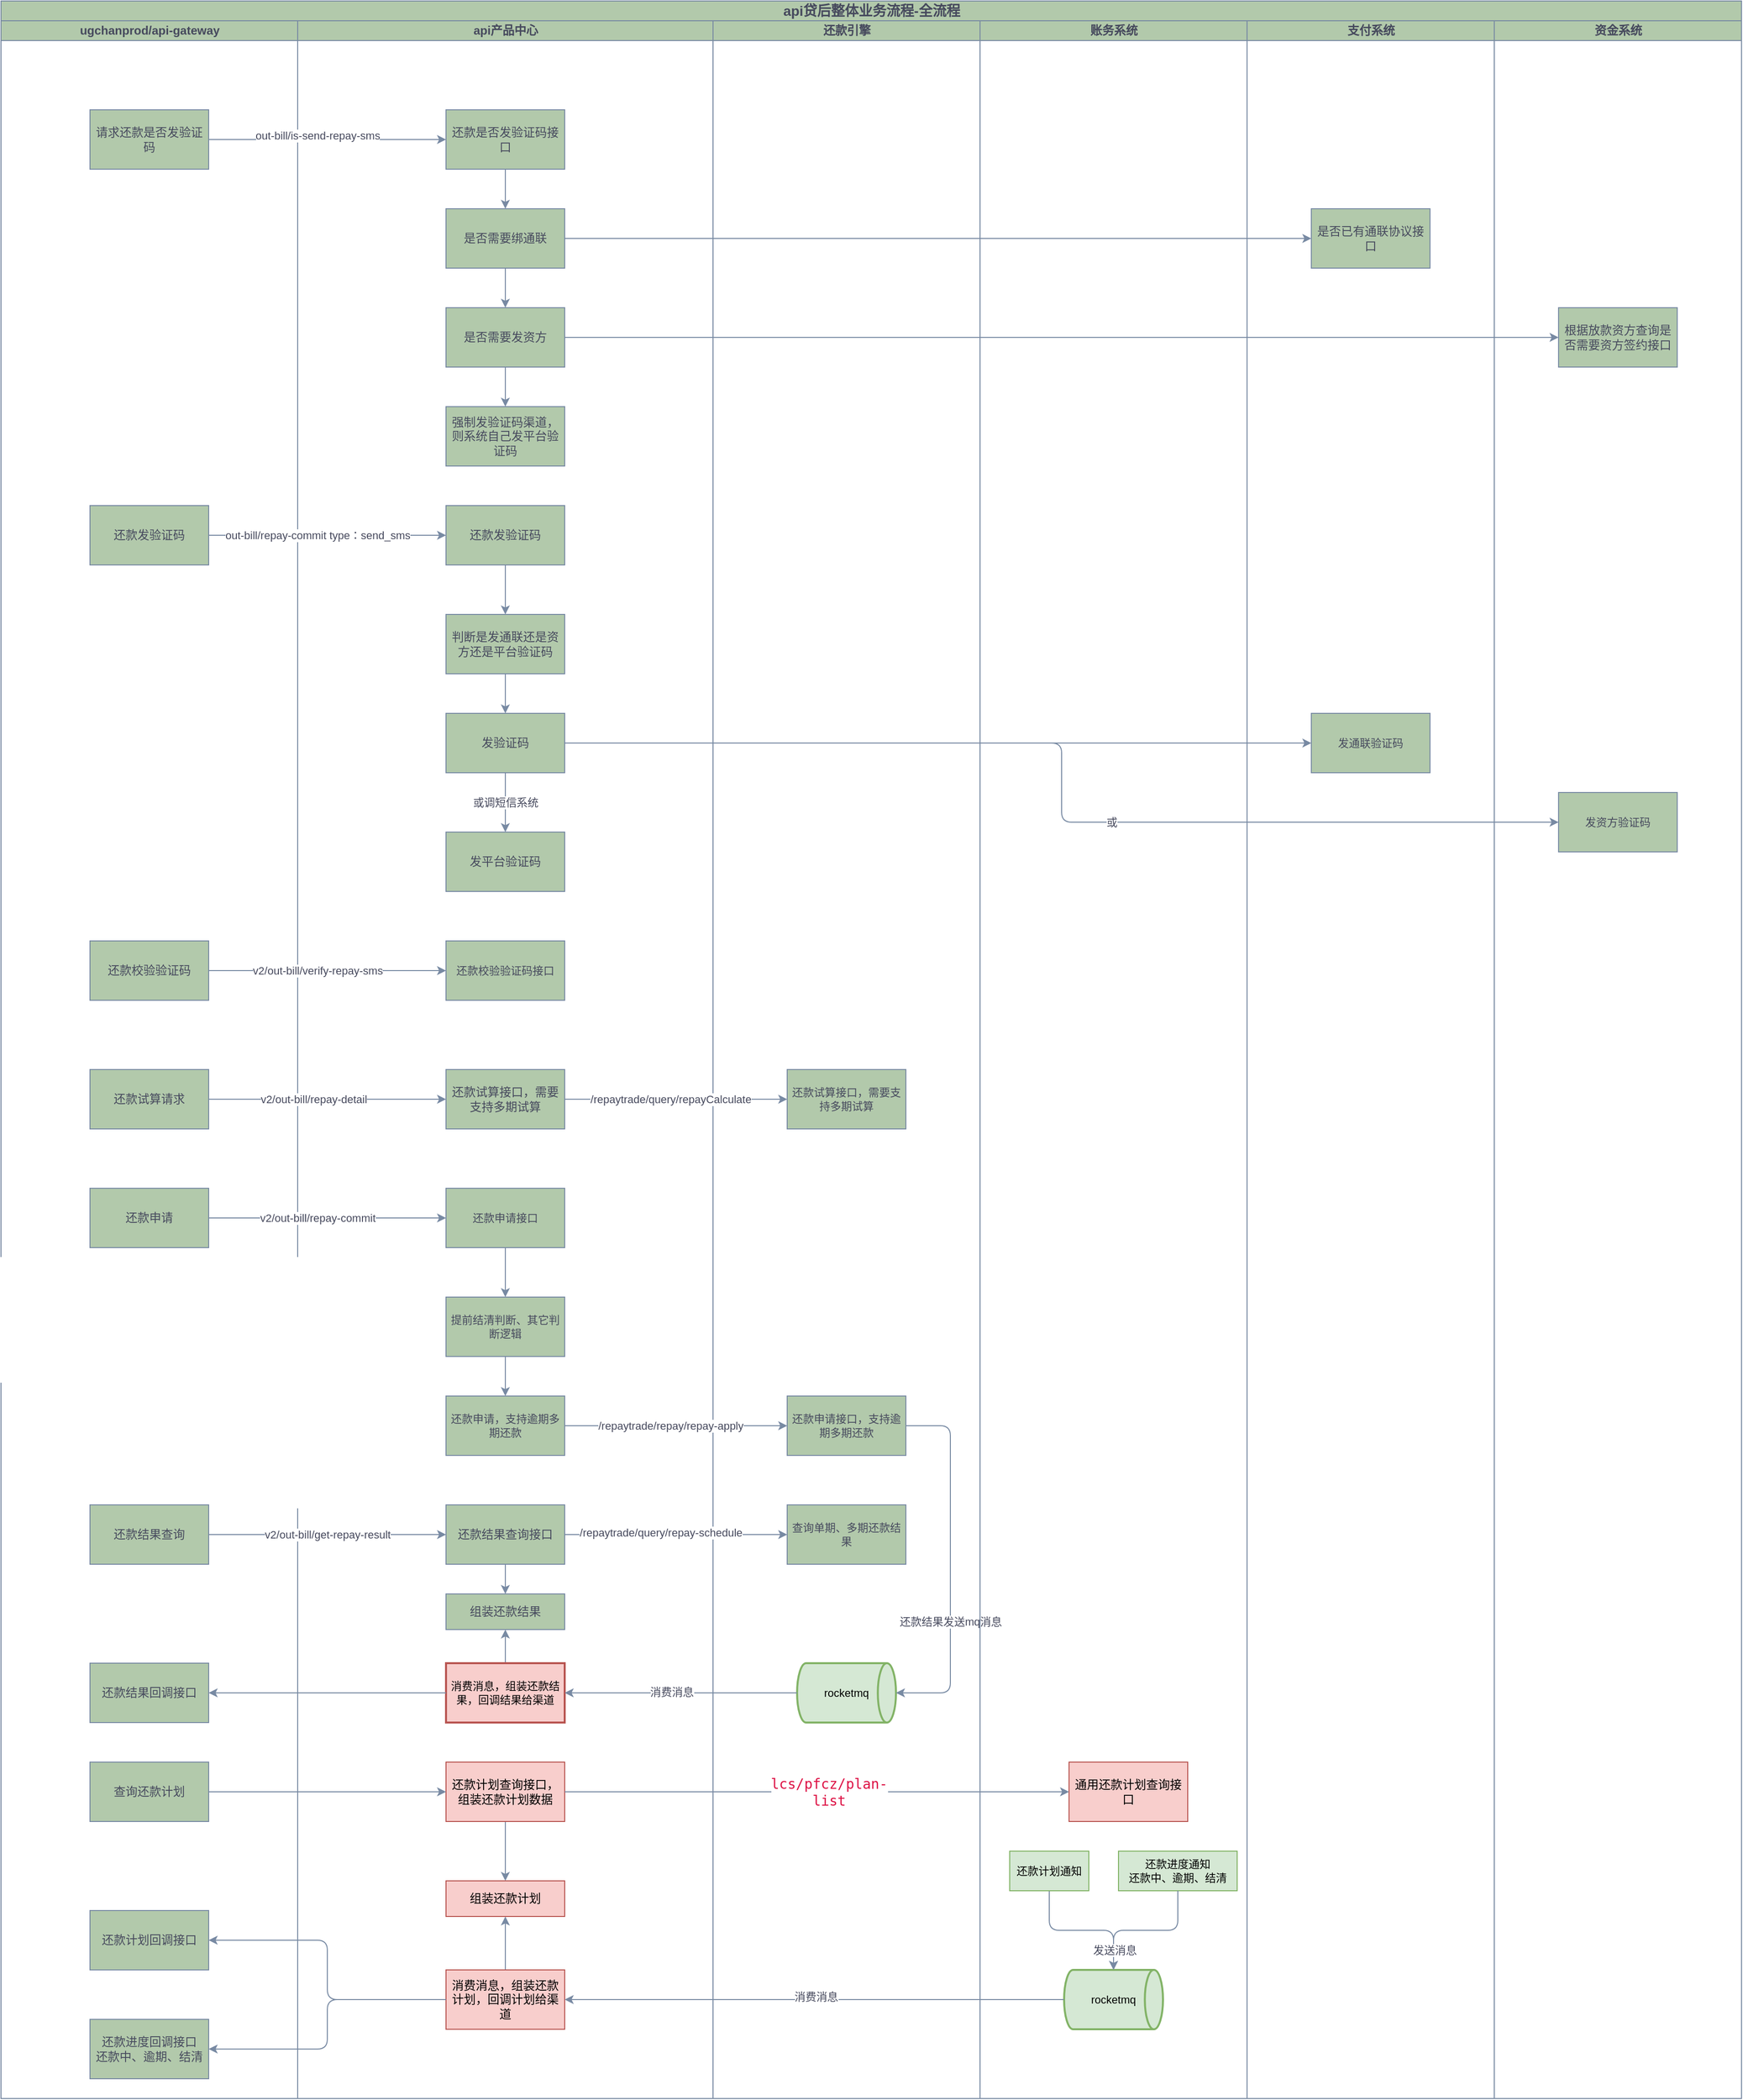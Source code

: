 <mxfile version="24.6.4" type="github">
  <diagram id="prtHgNgQTEPvFCAcTncT" name="Page-1">
    <mxGraphModel dx="1243" dy="754" grid="1" gridSize="10" guides="1" tooltips="1" connect="1" arrows="1" fold="1" page="1" pageScale="1" pageWidth="827" pageHeight="1169" math="0" shadow="0">
      <root>
        <mxCell id="0" />
        <mxCell id="1" parent="0" />
        <mxCell id="-heLOFPa16gDdDhZMKge-1" value="&lt;font style=&quot;font-size: 14px;&quot;&gt;api贷后整体业务流程-全流程&lt;/font&gt;" style="swimlane;childLayout=stackLayout;resizeParent=1;resizeParentMax=0;startSize=20;html=1;labelBackgroundColor=none;fillColor=#B2C9AB;strokeColor=#788AA3;fontColor=#46495D;" vertex="1" parent="1">
          <mxGeometry x="150" y="130" width="1760" height="2120" as="geometry" />
        </mxCell>
        <mxCell id="-heLOFPa16gDdDhZMKge-2" value="ugchanprod/api-gateway" style="swimlane;startSize=20;html=1;labelBackgroundColor=none;fillColor=#B2C9AB;strokeColor=#788AA3;fontColor=#46495D;" vertex="1" parent="-heLOFPa16gDdDhZMKge-1">
          <mxGeometry y="20" width="300" height="2100" as="geometry" />
        </mxCell>
        <mxCell id="-heLOFPa16gDdDhZMKge-8" value="请求还款是否发验证码" style="rounded=0;whiteSpace=wrap;html=1;strokeColor=#788AA3;fontColor=#46495D;fillColor=#B2C9AB;" vertex="1" parent="-heLOFPa16gDdDhZMKge-2">
          <mxGeometry x="90" y="90" width="120" height="60" as="geometry" />
        </mxCell>
        <mxCell id="-heLOFPa16gDdDhZMKge-41" value="还款校验验证码" style="rounded=0;whiteSpace=wrap;html=1;strokeColor=#788AA3;fontColor=#46495D;fillColor=#B2C9AB;" vertex="1" parent="-heLOFPa16gDdDhZMKge-2">
          <mxGeometry x="90" y="930" width="120" height="60" as="geometry" />
        </mxCell>
        <mxCell id="-heLOFPa16gDdDhZMKge-57" value="还款试算请求" style="rounded=0;whiteSpace=wrap;html=1;strokeColor=#788AA3;fontColor=#46495D;fillColor=#B2C9AB;" vertex="1" parent="-heLOFPa16gDdDhZMKge-2">
          <mxGeometry x="90" y="1060" width="120" height="60" as="geometry" />
        </mxCell>
        <mxCell id="-heLOFPa16gDdDhZMKge-68" value="还款结果查询" style="rounded=0;whiteSpace=wrap;html=1;strokeColor=#788AA3;fontColor=#46495D;fillColor=#B2C9AB;" vertex="1" parent="-heLOFPa16gDdDhZMKge-2">
          <mxGeometry x="90" y="1500" width="120" height="60" as="geometry" />
        </mxCell>
        <mxCell id="-heLOFPa16gDdDhZMKge-81" value="还款结果回调接口" style="rounded=0;whiteSpace=wrap;html=1;strokeColor=#788AA3;fontColor=#46495D;fillColor=#B2C9AB;" vertex="1" parent="-heLOFPa16gDdDhZMKge-2">
          <mxGeometry x="90" y="1660" width="120" height="60" as="geometry" />
        </mxCell>
        <mxCell id="-heLOFPa16gDdDhZMKge-83" value="查询还款计划" style="rounded=0;whiteSpace=wrap;html=1;strokeColor=#788AA3;fontColor=#46495D;fillColor=#B2C9AB;" vertex="1" parent="-heLOFPa16gDdDhZMKge-2">
          <mxGeometry x="90" y="1760" width="120" height="60" as="geometry" />
        </mxCell>
        <mxCell id="-heLOFPa16gDdDhZMKge-107" value="还款计划回调接口" style="rounded=0;whiteSpace=wrap;html=1;strokeColor=#788AA3;fontColor=#46495D;fillColor=#B2C9AB;" vertex="1" parent="-heLOFPa16gDdDhZMKge-2">
          <mxGeometry x="90" y="1910" width="120" height="60" as="geometry" />
        </mxCell>
        <mxCell id="-heLOFPa16gDdDhZMKge-108" value="还款进度回调接口&lt;div&gt;还款中、逾期、结清&lt;/div&gt;" style="rounded=0;whiteSpace=wrap;html=1;strokeColor=#788AA3;fontColor=#46495D;fillColor=#B2C9AB;" vertex="1" parent="-heLOFPa16gDdDhZMKge-2">
          <mxGeometry x="90" y="2020" width="120" height="60" as="geometry" />
        </mxCell>
        <mxCell id="-heLOFPa16gDdDhZMKge-3" value="api产品中心" style="swimlane;startSize=20;html=1;labelBackgroundColor=none;fillColor=#B2C9AB;strokeColor=#788AA3;fontColor=#46495D;" vertex="1" parent="-heLOFPa16gDdDhZMKge-1">
          <mxGeometry x="300" y="20" width="420" height="2100" as="geometry" />
        </mxCell>
        <mxCell id="-heLOFPa16gDdDhZMKge-12" value="" style="edgeStyle=orthogonalEdgeStyle;rounded=0;orthogonalLoop=1;jettySize=auto;html=1;strokeColor=#788AA3;fontColor=#46495D;fillColor=#B2C9AB;" edge="1" parent="-heLOFPa16gDdDhZMKge-3" source="-heLOFPa16gDdDhZMKge-9" target="-heLOFPa16gDdDhZMKge-11">
          <mxGeometry relative="1" as="geometry" />
        </mxCell>
        <mxCell id="-heLOFPa16gDdDhZMKge-9" value="还款是否发验证码接口" style="rounded=0;whiteSpace=wrap;html=1;strokeColor=#788AA3;fontColor=#46495D;fillColor=#B2C9AB;" vertex="1" parent="-heLOFPa16gDdDhZMKge-3">
          <mxGeometry x="150" y="90" width="120" height="60" as="geometry" />
        </mxCell>
        <mxCell id="-heLOFPa16gDdDhZMKge-14" value="" style="edgeStyle=orthogonalEdgeStyle;rounded=0;orthogonalLoop=1;jettySize=auto;html=1;strokeColor=#788AA3;fontColor=#46495D;fillColor=#B2C9AB;" edge="1" parent="-heLOFPa16gDdDhZMKge-3" source="-heLOFPa16gDdDhZMKge-11" target="-heLOFPa16gDdDhZMKge-13">
          <mxGeometry relative="1" as="geometry" />
        </mxCell>
        <mxCell id="-heLOFPa16gDdDhZMKge-11" value="是否需要绑通联" style="rounded=0;whiteSpace=wrap;html=1;strokeColor=#788AA3;fontColor=#46495D;fillColor=#B2C9AB;" vertex="1" parent="-heLOFPa16gDdDhZMKge-3">
          <mxGeometry x="150" y="190" width="120" height="60" as="geometry" />
        </mxCell>
        <mxCell id="-heLOFPa16gDdDhZMKge-20" value="" style="edgeStyle=orthogonalEdgeStyle;rounded=0;orthogonalLoop=1;jettySize=auto;html=1;strokeColor=#788AA3;fontColor=#46495D;fillColor=#B2C9AB;" edge="1" parent="-heLOFPa16gDdDhZMKge-3" source="-heLOFPa16gDdDhZMKge-13" target="-heLOFPa16gDdDhZMKge-19">
          <mxGeometry relative="1" as="geometry" />
        </mxCell>
        <mxCell id="-heLOFPa16gDdDhZMKge-13" value="是否需要发资方" style="rounded=0;whiteSpace=wrap;html=1;strokeColor=#788AA3;fontColor=#46495D;fillColor=#B2C9AB;" vertex="1" parent="-heLOFPa16gDdDhZMKge-3">
          <mxGeometry x="150" y="290" width="120" height="60" as="geometry" />
        </mxCell>
        <mxCell id="-heLOFPa16gDdDhZMKge-19" value="强制发验证码渠道，则系统自己发平台验证码" style="rounded=0;whiteSpace=wrap;html=1;strokeColor=#788AA3;fontColor=#46495D;fillColor=#B2C9AB;" vertex="1" parent="-heLOFPa16gDdDhZMKge-3">
          <mxGeometry x="150" y="390" width="120" height="60" as="geometry" />
        </mxCell>
        <mxCell id="-heLOFPa16gDdDhZMKge-21" value="还款发验证码" style="rounded=0;whiteSpace=wrap;html=1;strokeColor=#788AA3;fontColor=#46495D;fillColor=#B2C9AB;" vertex="1" parent="-heLOFPa16gDdDhZMKge-3">
          <mxGeometry x="-210" y="490" width="120" height="60" as="geometry" />
        </mxCell>
        <mxCell id="-heLOFPa16gDdDhZMKge-28" value="" style="edgeStyle=orthogonalEdgeStyle;shape=connector;curved=0;rounded=1;orthogonalLoop=1;jettySize=auto;html=1;strokeColor=#788AA3;strokeWidth=1;align=center;verticalAlign=middle;fontFamily=Helvetica;fontSize=11;fontColor=#46495D;labelBackgroundColor=default;endArrow=classic;fillColor=#B2C9AB;" edge="1" parent="-heLOFPa16gDdDhZMKge-3" source="-heLOFPa16gDdDhZMKge-25" target="-heLOFPa16gDdDhZMKge-27">
          <mxGeometry relative="1" as="geometry" />
        </mxCell>
        <mxCell id="-heLOFPa16gDdDhZMKge-25" value="还款发验证码" style="rounded=0;whiteSpace=wrap;html=1;strokeColor=#788AA3;fontColor=#46495D;fillColor=#B2C9AB;" vertex="1" parent="-heLOFPa16gDdDhZMKge-3">
          <mxGeometry x="150" y="490" width="120" height="60" as="geometry" />
        </mxCell>
        <mxCell id="-heLOFPa16gDdDhZMKge-30" value="" style="edgeStyle=orthogonalEdgeStyle;shape=connector;curved=0;rounded=1;orthogonalLoop=1;jettySize=auto;html=1;strokeColor=#788AA3;strokeWidth=1;align=center;verticalAlign=middle;fontFamily=Helvetica;fontSize=11;fontColor=#46495D;labelBackgroundColor=default;endArrow=classic;fillColor=#B2C9AB;" edge="1" parent="-heLOFPa16gDdDhZMKge-3" source="-heLOFPa16gDdDhZMKge-27" target="-heLOFPa16gDdDhZMKge-29">
          <mxGeometry relative="1" as="geometry" />
        </mxCell>
        <mxCell id="-heLOFPa16gDdDhZMKge-27" value="判断是发通联还是资方还是平台验证码" style="rounded=0;whiteSpace=wrap;html=1;strokeColor=#788AA3;fontColor=#46495D;fillColor=#B2C9AB;" vertex="1" parent="-heLOFPa16gDdDhZMKge-3">
          <mxGeometry x="150" y="600" width="120" height="60" as="geometry" />
        </mxCell>
        <mxCell id="-heLOFPa16gDdDhZMKge-40" value="或调短信系统" style="edgeStyle=orthogonalEdgeStyle;shape=connector;curved=0;rounded=1;orthogonalLoop=1;jettySize=auto;html=1;strokeColor=#788AA3;strokeWidth=1;align=center;verticalAlign=middle;fontFamily=Helvetica;fontSize=11;fontColor=#46495D;labelBackgroundColor=default;endArrow=classic;fillColor=#B2C9AB;" edge="1" parent="-heLOFPa16gDdDhZMKge-3" source="-heLOFPa16gDdDhZMKge-29" target="-heLOFPa16gDdDhZMKge-39">
          <mxGeometry relative="1" as="geometry" />
        </mxCell>
        <mxCell id="-heLOFPa16gDdDhZMKge-29" value="发验证码" style="rounded=0;whiteSpace=wrap;html=1;strokeColor=#788AA3;fontColor=#46495D;fillColor=#B2C9AB;" vertex="1" parent="-heLOFPa16gDdDhZMKge-3">
          <mxGeometry x="150" y="700" width="120" height="60" as="geometry" />
        </mxCell>
        <mxCell id="-heLOFPa16gDdDhZMKge-26" style="edgeStyle=orthogonalEdgeStyle;rounded=1;orthogonalLoop=1;jettySize=auto;html=1;strokeColor=#788AA3;fontColor=#46495D;fillColor=#B2C9AB;curved=0;strokeWidth=1;" edge="1" parent="-heLOFPa16gDdDhZMKge-3" source="-heLOFPa16gDdDhZMKge-21" target="-heLOFPa16gDdDhZMKge-25">
          <mxGeometry relative="1" as="geometry" />
        </mxCell>
        <mxCell id="-heLOFPa16gDdDhZMKge-31" value="out-bill/repay-commit  type：send_sms" style="edgeLabel;html=1;align=center;verticalAlign=middle;resizable=0;points=[];strokeColor=#788AA3;fontFamily=Helvetica;fontSize=11;fontColor=#46495D;labelBackgroundColor=default;fillColor=#B2C9AB;" vertex="1" connectable="0" parent="-heLOFPa16gDdDhZMKge-26">
          <mxGeometry x="-0.333" y="-1" relative="1" as="geometry">
            <mxPoint x="30" y="-1" as="offset" />
          </mxGeometry>
        </mxCell>
        <mxCell id="-heLOFPa16gDdDhZMKge-39" value="发平台验证码" style="rounded=0;whiteSpace=wrap;html=1;strokeColor=#788AA3;fontColor=#46495D;fillColor=#B2C9AB;" vertex="1" parent="-heLOFPa16gDdDhZMKge-3">
          <mxGeometry x="150" y="820" width="120" height="60" as="geometry" />
        </mxCell>
        <mxCell id="-heLOFPa16gDdDhZMKge-42" value="还款校验验证码接口" style="rounded=0;whiteSpace=wrap;html=1;strokeColor=#788AA3;fontColor=#46495D;fillColor=#B2C9AB;fontFamily=Helvetica;fontSize=11;labelBackgroundColor=none;" vertex="1" parent="-heLOFPa16gDdDhZMKge-3">
          <mxGeometry x="150" y="930" width="120" height="60" as="geometry" />
        </mxCell>
        <mxCell id="-heLOFPa16gDdDhZMKge-45" value="还款申请" style="rounded=0;whiteSpace=wrap;html=1;strokeColor=#788AA3;fontColor=#46495D;fillColor=#B2C9AB;" vertex="1" parent="-heLOFPa16gDdDhZMKge-3">
          <mxGeometry x="-210" y="1180" width="120" height="60" as="geometry" />
        </mxCell>
        <mxCell id="-heLOFPa16gDdDhZMKge-52" value="" style="edgeStyle=orthogonalEdgeStyle;shape=connector;curved=0;rounded=1;orthogonalLoop=1;jettySize=auto;html=1;strokeColor=#788AA3;strokeWidth=1;align=center;verticalAlign=middle;fontFamily=Helvetica;fontSize=11;fontColor=#46495D;labelBackgroundColor=default;endArrow=classic;fillColor=#B2C9AB;" edge="1" parent="-heLOFPa16gDdDhZMKge-3" source="-heLOFPa16gDdDhZMKge-46" target="-heLOFPa16gDdDhZMKge-51">
          <mxGeometry relative="1" as="geometry" />
        </mxCell>
        <mxCell id="-heLOFPa16gDdDhZMKge-46" value="还款申请接口" style="rounded=0;whiteSpace=wrap;html=1;strokeColor=#788AA3;fontColor=#46495D;fillColor=#B2C9AB;fontFamily=Helvetica;fontSize=11;labelBackgroundColor=none;" vertex="1" parent="-heLOFPa16gDdDhZMKge-3">
          <mxGeometry x="150" y="1180" width="120" height="60" as="geometry" />
        </mxCell>
        <mxCell id="-heLOFPa16gDdDhZMKge-54" value="" style="edgeStyle=orthogonalEdgeStyle;shape=connector;curved=0;rounded=1;orthogonalLoop=1;jettySize=auto;html=1;strokeColor=#788AA3;strokeWidth=1;align=center;verticalAlign=middle;fontFamily=Helvetica;fontSize=11;fontColor=#46495D;labelBackgroundColor=default;endArrow=classic;fillColor=#B2C9AB;" edge="1" parent="-heLOFPa16gDdDhZMKge-3" source="-heLOFPa16gDdDhZMKge-51" target="-heLOFPa16gDdDhZMKge-53">
          <mxGeometry relative="1" as="geometry" />
        </mxCell>
        <mxCell id="-heLOFPa16gDdDhZMKge-51" value="提前结清判断、其它判断逻辑" style="rounded=0;whiteSpace=wrap;html=1;strokeColor=#788AA3;fontColor=#46495D;fillColor=#B2C9AB;fontFamily=Helvetica;fontSize=11;labelBackgroundColor=none;" vertex="1" parent="-heLOFPa16gDdDhZMKge-3">
          <mxGeometry x="150" y="1290" width="120" height="60" as="geometry" />
        </mxCell>
        <mxCell id="-heLOFPa16gDdDhZMKge-53" value="还款申请，支持逾期多期还款" style="rounded=0;whiteSpace=wrap;html=1;strokeColor=#788AA3;fontColor=#46495D;fillColor=#B2C9AB;fontFamily=Helvetica;fontSize=11;labelBackgroundColor=none;" vertex="1" parent="-heLOFPa16gDdDhZMKge-3">
          <mxGeometry x="150" y="1390" width="120" height="60" as="geometry" />
        </mxCell>
        <mxCell id="-heLOFPa16gDdDhZMKge-47" style="edgeStyle=orthogonalEdgeStyle;shape=connector;curved=0;rounded=1;orthogonalLoop=1;jettySize=auto;html=1;strokeColor=#788AA3;strokeWidth=1;align=center;verticalAlign=middle;fontFamily=Helvetica;fontSize=11;fontColor=#46495D;labelBackgroundColor=default;endArrow=classic;fillColor=#B2C9AB;" edge="1" parent="-heLOFPa16gDdDhZMKge-3" source="-heLOFPa16gDdDhZMKge-45" target="-heLOFPa16gDdDhZMKge-46">
          <mxGeometry relative="1" as="geometry" />
        </mxCell>
        <mxCell id="-heLOFPa16gDdDhZMKge-48" value="v2/out-bill/repay-commit" style="edgeLabel;html=1;align=center;verticalAlign=middle;resizable=0;points=[];strokeColor=#788AA3;fontFamily=Helvetica;fontSize=11;fontColor=#46495D;labelBackgroundColor=default;fillColor=#B2C9AB;" vertex="1" connectable="0" parent="-heLOFPa16gDdDhZMKge-47">
          <mxGeometry x="-0.308" y="-1" relative="1" as="geometry">
            <mxPoint x="27" y="-1" as="offset" />
          </mxGeometry>
        </mxCell>
        <mxCell id="-heLOFPa16gDdDhZMKge-60" value="还款试算接口，需要支持多期试算" style="rounded=0;whiteSpace=wrap;html=1;strokeColor=#788AA3;fontColor=#46495D;fillColor=#B2C9AB;" vertex="1" parent="-heLOFPa16gDdDhZMKge-3">
          <mxGeometry x="150" y="1060" width="120" height="60" as="geometry" />
        </mxCell>
        <mxCell id="-heLOFPa16gDdDhZMKge-102" style="edgeStyle=orthogonalEdgeStyle;shape=connector;curved=0;rounded=1;orthogonalLoop=1;jettySize=auto;html=1;entryX=0.5;entryY=0;entryDx=0;entryDy=0;strokeColor=#788AA3;strokeWidth=1;align=center;verticalAlign=middle;fontFamily=Helvetica;fontSize=11;fontColor=#46495D;labelBackgroundColor=default;endArrow=classic;fillColor=#B2C9AB;" edge="1" parent="-heLOFPa16gDdDhZMKge-3" source="-heLOFPa16gDdDhZMKge-69" target="-heLOFPa16gDdDhZMKge-101">
          <mxGeometry relative="1" as="geometry" />
        </mxCell>
        <mxCell id="-heLOFPa16gDdDhZMKge-69" value="还款结果查询接口" style="rounded=0;whiteSpace=wrap;html=1;strokeColor=#788AA3;fontColor=#46495D;fillColor=#B2C9AB;" vertex="1" parent="-heLOFPa16gDdDhZMKge-3">
          <mxGeometry x="150" y="1500" width="120" height="60" as="geometry" />
        </mxCell>
        <mxCell id="-heLOFPa16gDdDhZMKge-103" style="edgeStyle=orthogonalEdgeStyle;shape=connector;curved=0;rounded=1;orthogonalLoop=1;jettySize=auto;html=1;entryX=0.5;entryY=1;entryDx=0;entryDy=0;strokeColor=#788AA3;strokeWidth=1;align=center;verticalAlign=middle;fontFamily=Helvetica;fontSize=11;fontColor=#46495D;labelBackgroundColor=default;endArrow=classic;fillColor=#B2C9AB;" edge="1" parent="-heLOFPa16gDdDhZMKge-3" source="-heLOFPa16gDdDhZMKge-77" target="-heLOFPa16gDdDhZMKge-101">
          <mxGeometry relative="1" as="geometry" />
        </mxCell>
        <mxCell id="-heLOFPa16gDdDhZMKge-77" value="消费消息，组装还款结果，回调结果给渠道" style="whiteSpace=wrap;html=1;fontSize=11;fillColor=#f8cecc;strokeColor=#b85450;strokeWidth=2;labelBackgroundColor=none;" vertex="1" parent="-heLOFPa16gDdDhZMKge-3">
          <mxGeometry x="150" y="1660" width="120" height="60" as="geometry" />
        </mxCell>
        <mxCell id="-heLOFPa16gDdDhZMKge-105" style="edgeStyle=orthogonalEdgeStyle;shape=connector;curved=0;rounded=1;orthogonalLoop=1;jettySize=auto;html=1;strokeColor=#788AA3;strokeWidth=1;align=center;verticalAlign=middle;fontFamily=Helvetica;fontSize=11;fontColor=#46495D;labelBackgroundColor=default;endArrow=classic;fillColor=#B2C9AB;" edge="1" parent="-heLOFPa16gDdDhZMKge-3" source="-heLOFPa16gDdDhZMKge-84" target="-heLOFPa16gDdDhZMKge-104">
          <mxGeometry relative="1" as="geometry" />
        </mxCell>
        <mxCell id="-heLOFPa16gDdDhZMKge-84" value="还款计划查询接口，组装还款计划数据" style="rounded=0;whiteSpace=wrap;html=1;strokeColor=#b85450;fillColor=#f8cecc;" vertex="1" parent="-heLOFPa16gDdDhZMKge-3">
          <mxGeometry x="150" y="1760" width="120" height="60" as="geometry" />
        </mxCell>
        <mxCell id="-heLOFPa16gDdDhZMKge-106" style="edgeStyle=orthogonalEdgeStyle;shape=connector;curved=0;rounded=1;orthogonalLoop=1;jettySize=auto;html=1;entryX=0.5;entryY=1;entryDx=0;entryDy=0;strokeColor=#788AA3;strokeWidth=1;align=center;verticalAlign=middle;fontFamily=Helvetica;fontSize=11;fontColor=#46495D;labelBackgroundColor=default;endArrow=classic;fillColor=#B2C9AB;" edge="1" parent="-heLOFPa16gDdDhZMKge-3" source="-heLOFPa16gDdDhZMKge-97" target="-heLOFPa16gDdDhZMKge-104">
          <mxGeometry relative="1" as="geometry" />
        </mxCell>
        <mxCell id="-heLOFPa16gDdDhZMKge-97" value="消费消息，组装还款计划，回调计划给渠道" style="rounded=0;whiteSpace=wrap;html=1;strokeColor=#b85450;fillColor=#f8cecc;" vertex="1" parent="-heLOFPa16gDdDhZMKge-3">
          <mxGeometry x="150" y="1970" width="120" height="60" as="geometry" />
        </mxCell>
        <mxCell id="-heLOFPa16gDdDhZMKge-101" value="组装还款结果" style="rounded=0;whiteSpace=wrap;html=1;strokeColor=#788AA3;fontColor=#46495D;fillColor=#B2C9AB;" vertex="1" parent="-heLOFPa16gDdDhZMKge-3">
          <mxGeometry x="150" y="1590" width="120" height="36" as="geometry" />
        </mxCell>
        <mxCell id="-heLOFPa16gDdDhZMKge-104" value="组装还款计划" style="rounded=0;whiteSpace=wrap;html=1;strokeColor=#b85450;fillColor=#f8cecc;" vertex="1" parent="-heLOFPa16gDdDhZMKge-3">
          <mxGeometry x="150" y="1880" width="120" height="36" as="geometry" />
        </mxCell>
        <mxCell id="-heLOFPa16gDdDhZMKge-4" value="还款引擎" style="swimlane;startSize=20;html=1;labelBackgroundColor=none;fillColor=#B2C9AB;strokeColor=#788AA3;fontColor=#46495D;" vertex="1" parent="-heLOFPa16gDdDhZMKge-1">
          <mxGeometry x="720" y="20" width="270" height="2100" as="geometry" />
        </mxCell>
        <mxCell id="-heLOFPa16gDdDhZMKge-49" value="还款申请接口，支持逾期多期还款" style="rounded=0;whiteSpace=wrap;html=1;strokeColor=#788AA3;fontColor=#46495D;fillColor=#B2C9AB;fontFamily=Helvetica;fontSize=11;labelBackgroundColor=none;" vertex="1" parent="-heLOFPa16gDdDhZMKge-4">
          <mxGeometry x="75" y="1390" width="120" height="60" as="geometry" />
        </mxCell>
        <mxCell id="-heLOFPa16gDdDhZMKge-63" value="还款试算接口，需要支持多期试算" style="rounded=0;whiteSpace=wrap;html=1;strokeColor=#788AA3;fontColor=#46495D;fillColor=#B2C9AB;fontFamily=Helvetica;fontSize=11;labelBackgroundColor=none;" vertex="1" parent="-heLOFPa16gDdDhZMKge-4">
          <mxGeometry x="75" y="1060" width="120" height="60" as="geometry" />
        </mxCell>
        <mxCell id="-heLOFPa16gDdDhZMKge-72" value="查询单期、多期还款结果" style="rounded=0;whiteSpace=wrap;html=1;strokeColor=#788AA3;fontColor=#46495D;fillColor=#B2C9AB;fontFamily=Helvetica;fontSize=11;labelBackgroundColor=none;" vertex="1" parent="-heLOFPa16gDdDhZMKge-4">
          <mxGeometry x="75" y="1500" width="120" height="60" as="geometry" />
        </mxCell>
        <mxCell id="-heLOFPa16gDdDhZMKge-75" value="rocketmq" style="strokeWidth=2;html=1;shape=mxgraph.flowchart.direct_data;whiteSpace=wrap;strokeColor=#82b366;fontFamily=Helvetica;fontSize=11;labelBackgroundColor=none;fillColor=#d5e8d4;" vertex="1" parent="-heLOFPa16gDdDhZMKge-4">
          <mxGeometry x="85" y="1660" width="100" height="60" as="geometry" />
        </mxCell>
        <mxCell id="-heLOFPa16gDdDhZMKge-79" style="edgeStyle=orthogonalEdgeStyle;shape=connector;curved=0;rounded=1;orthogonalLoop=1;jettySize=auto;html=1;entryX=1;entryY=0.5;entryDx=0;entryDy=0;entryPerimeter=0;strokeColor=#788AA3;strokeWidth=1;align=center;verticalAlign=middle;fontFamily=Helvetica;fontSize=11;fontColor=#46495D;labelBackgroundColor=default;endArrow=classic;fillColor=#B2C9AB;exitX=1;exitY=0.5;exitDx=0;exitDy=0;" edge="1" parent="-heLOFPa16gDdDhZMKge-4" source="-heLOFPa16gDdDhZMKge-49" target="-heLOFPa16gDdDhZMKge-75">
          <mxGeometry relative="1" as="geometry">
            <Array as="points">
              <mxPoint x="240" y="1420" />
              <mxPoint x="240" y="1690" />
            </Array>
          </mxGeometry>
        </mxCell>
        <mxCell id="-heLOFPa16gDdDhZMKge-80" value="还款结果发送mq消息" style="edgeLabel;html=1;align=center;verticalAlign=middle;resizable=0;points=[];strokeColor=#788AA3;fontFamily=Helvetica;fontSize=11;fontColor=#46495D;labelBackgroundColor=default;fillColor=#B2C9AB;" vertex="1" connectable="0" parent="-heLOFPa16gDdDhZMKge-79">
          <mxGeometry x="0.314" relative="1" as="geometry">
            <mxPoint as="offset" />
          </mxGeometry>
        </mxCell>
        <mxCell id="-heLOFPa16gDdDhZMKge-5" value="账务系统" style="swimlane;startSize=20;html=1;labelBackgroundColor=none;fillColor=#B2C9AB;strokeColor=#788AA3;fontColor=#46495D;" vertex="1" parent="-heLOFPa16gDdDhZMKge-1">
          <mxGeometry x="990" y="20" width="270" height="2100" as="geometry" />
        </mxCell>
        <mxCell id="-heLOFPa16gDdDhZMKge-86" value="通用还款计划查询接口" style="rounded=0;whiteSpace=wrap;html=1;strokeColor=#b85450;fillColor=#f8cecc;" vertex="1" parent="-heLOFPa16gDdDhZMKge-5">
          <mxGeometry x="90" y="1760" width="120" height="60" as="geometry" />
        </mxCell>
        <mxCell id="-heLOFPa16gDdDhZMKge-94" style="edgeStyle=orthogonalEdgeStyle;shape=connector;curved=0;rounded=1;orthogonalLoop=1;jettySize=auto;html=1;strokeColor=#788AA3;strokeWidth=1;align=center;verticalAlign=middle;fontFamily=Helvetica;fontSize=11;fontColor=#46495D;labelBackgroundColor=default;endArrow=classic;fillColor=#B2C9AB;" edge="1" parent="-heLOFPa16gDdDhZMKge-5" source="-heLOFPa16gDdDhZMKge-91" target="-heLOFPa16gDdDhZMKge-93">
          <mxGeometry relative="1" as="geometry" />
        </mxCell>
        <mxCell id="-heLOFPa16gDdDhZMKge-91" value="还款计划通知" style="rounded=0;whiteSpace=wrap;html=1;strokeColor=#82b366;fillColor=#d5e8d4;fontFamily=Helvetica;fontSize=11;labelBackgroundColor=none;" vertex="1" parent="-heLOFPa16gDdDhZMKge-5">
          <mxGeometry x="30" y="1850" width="80" height="40" as="geometry" />
        </mxCell>
        <mxCell id="-heLOFPa16gDdDhZMKge-92" value="还款进度通知&lt;div&gt;还款中、逾期、结清&lt;/div&gt;" style="rounded=0;whiteSpace=wrap;html=1;strokeColor=#82b366;fillColor=#d5e8d4;fontFamily=Helvetica;fontSize=11;labelBackgroundColor=none;" vertex="1" parent="-heLOFPa16gDdDhZMKge-5">
          <mxGeometry x="140" y="1850" width="120" height="40" as="geometry" />
        </mxCell>
        <mxCell id="-heLOFPa16gDdDhZMKge-93" value="rocketmq" style="strokeWidth=2;html=1;shape=mxgraph.flowchart.direct_data;whiteSpace=wrap;strokeColor=#82b366;fontFamily=Helvetica;fontSize=11;labelBackgroundColor=none;fillColor=#d5e8d4;" vertex="1" parent="-heLOFPa16gDdDhZMKge-5">
          <mxGeometry x="85" y="1970" width="100" height="60" as="geometry" />
        </mxCell>
        <mxCell id="-heLOFPa16gDdDhZMKge-95" style="edgeStyle=orthogonalEdgeStyle;shape=connector;curved=0;rounded=1;orthogonalLoop=1;jettySize=auto;html=1;entryX=0.5;entryY=0;entryDx=0;entryDy=0;entryPerimeter=0;strokeColor=#788AA3;strokeWidth=1;align=center;verticalAlign=middle;fontFamily=Helvetica;fontSize=11;fontColor=#46495D;labelBackgroundColor=default;endArrow=classic;fillColor=#B2C9AB;" edge="1" parent="-heLOFPa16gDdDhZMKge-5" source="-heLOFPa16gDdDhZMKge-92" target="-heLOFPa16gDdDhZMKge-93">
          <mxGeometry relative="1" as="geometry" />
        </mxCell>
        <mxCell id="-heLOFPa16gDdDhZMKge-96" value="发送消息" style="edgeLabel;html=1;align=center;verticalAlign=middle;resizable=0;points=[];strokeColor=#788AA3;fontFamily=Helvetica;fontSize=11;fontColor=#46495D;labelBackgroundColor=default;fillColor=#B2C9AB;" vertex="1" connectable="0" parent="-heLOFPa16gDdDhZMKge-95">
          <mxGeometry x="0.721" y="1" relative="1" as="geometry">
            <mxPoint as="offset" />
          </mxGeometry>
        </mxCell>
        <mxCell id="-heLOFPa16gDdDhZMKge-6" value="支付系统" style="swimlane;startSize=20;html=1;labelBackgroundColor=none;fillColor=#B2C9AB;strokeColor=#788AA3;fontColor=#46495D;" vertex="1" parent="-heLOFPa16gDdDhZMKge-1">
          <mxGeometry x="1260" y="20" width="250" height="2100" as="geometry" />
        </mxCell>
        <mxCell id="-heLOFPa16gDdDhZMKge-15" value="是否已有通联协议接口" style="rounded=0;whiteSpace=wrap;html=1;strokeColor=#788AA3;fontColor=#46495D;fillColor=#B2C9AB;" vertex="1" parent="-heLOFPa16gDdDhZMKge-6">
          <mxGeometry x="65" y="190" width="120" height="60" as="geometry" />
        </mxCell>
        <mxCell id="-heLOFPa16gDdDhZMKge-32" value="发通联验证码" style="rounded=0;whiteSpace=wrap;html=1;strokeColor=#788AA3;fontColor=#46495D;fillColor=#B2C9AB;fontFamily=Helvetica;fontSize=11;labelBackgroundColor=none;" vertex="1" parent="-heLOFPa16gDdDhZMKge-6">
          <mxGeometry x="65" y="700" width="120" height="60" as="geometry" />
        </mxCell>
        <mxCell id="-heLOFPa16gDdDhZMKge-7" value="资金系统" style="swimlane;startSize=20;html=1;labelBackgroundColor=none;fillColor=#B2C9AB;strokeColor=#788AA3;fontColor=#46495D;" vertex="1" parent="-heLOFPa16gDdDhZMKge-1">
          <mxGeometry x="1510" y="20" width="250" height="2100" as="geometry" />
        </mxCell>
        <mxCell id="-heLOFPa16gDdDhZMKge-17" value="根据放款资方查询是否需要资方签约接口" style="rounded=0;whiteSpace=wrap;html=1;strokeColor=#788AA3;fontColor=#46495D;fillColor=#B2C9AB;" vertex="1" parent="-heLOFPa16gDdDhZMKge-7">
          <mxGeometry x="65" y="290" width="120" height="60" as="geometry" />
        </mxCell>
        <mxCell id="-heLOFPa16gDdDhZMKge-34" value="发资方验证码" style="rounded=0;whiteSpace=wrap;html=1;strokeColor=#788AA3;fontColor=#46495D;fillColor=#B2C9AB;fontFamily=Helvetica;fontSize=11;labelBackgroundColor=none;" vertex="1" parent="-heLOFPa16gDdDhZMKge-7">
          <mxGeometry x="65" y="780" width="120" height="60" as="geometry" />
        </mxCell>
        <mxCell id="-heLOFPa16gDdDhZMKge-10" style="edgeStyle=orthogonalEdgeStyle;rounded=0;orthogonalLoop=1;jettySize=auto;html=1;strokeColor=#788AA3;fontColor=#46495D;fillColor=#B2C9AB;" edge="1" parent="-heLOFPa16gDdDhZMKge-1" source="-heLOFPa16gDdDhZMKge-8" target="-heLOFPa16gDdDhZMKge-9">
          <mxGeometry relative="1" as="geometry" />
        </mxCell>
        <mxCell id="-heLOFPa16gDdDhZMKge-22" value="out-bill/is-send-repay-sms" style="edgeLabel;html=1;align=center;verticalAlign=middle;resizable=0;points=[];strokeColor=#788AA3;fontColor=#46495D;fillColor=#B2C9AB;" vertex="1" connectable="0" parent="-heLOFPa16gDdDhZMKge-10">
          <mxGeometry x="-0.083" y="4" relative="1" as="geometry">
            <mxPoint as="offset" />
          </mxGeometry>
        </mxCell>
        <mxCell id="-heLOFPa16gDdDhZMKge-16" style="edgeStyle=orthogonalEdgeStyle;rounded=0;orthogonalLoop=1;jettySize=auto;html=1;strokeColor=#788AA3;fontColor=#46495D;fillColor=#B2C9AB;" edge="1" parent="-heLOFPa16gDdDhZMKge-1" source="-heLOFPa16gDdDhZMKge-11" target="-heLOFPa16gDdDhZMKge-15">
          <mxGeometry relative="1" as="geometry" />
        </mxCell>
        <mxCell id="-heLOFPa16gDdDhZMKge-18" style="edgeStyle=orthogonalEdgeStyle;rounded=0;orthogonalLoop=1;jettySize=auto;html=1;strokeColor=#788AA3;fontColor=#46495D;fillColor=#B2C9AB;" edge="1" parent="-heLOFPa16gDdDhZMKge-1" source="-heLOFPa16gDdDhZMKge-13" target="-heLOFPa16gDdDhZMKge-17">
          <mxGeometry relative="1" as="geometry" />
        </mxCell>
        <mxCell id="-heLOFPa16gDdDhZMKge-36" style="edgeStyle=orthogonalEdgeStyle;shape=connector;curved=0;rounded=1;orthogonalLoop=1;jettySize=auto;html=1;entryX=0;entryY=0.5;entryDx=0;entryDy=0;strokeColor=#788AA3;strokeWidth=1;align=center;verticalAlign=middle;fontFamily=Helvetica;fontSize=11;fontColor=#46495D;labelBackgroundColor=default;endArrow=classic;fillColor=#B2C9AB;" edge="1" parent="-heLOFPa16gDdDhZMKge-1" source="-heLOFPa16gDdDhZMKge-29" target="-heLOFPa16gDdDhZMKge-32">
          <mxGeometry relative="1" as="geometry" />
        </mxCell>
        <mxCell id="-heLOFPa16gDdDhZMKge-37" style="edgeStyle=orthogonalEdgeStyle;shape=connector;curved=0;rounded=1;orthogonalLoop=1;jettySize=auto;html=1;entryX=0;entryY=0.5;entryDx=0;entryDy=0;strokeColor=#788AA3;strokeWidth=1;align=center;verticalAlign=middle;fontFamily=Helvetica;fontSize=11;fontColor=#46495D;labelBackgroundColor=default;endArrow=classic;fillColor=#B2C9AB;" edge="1" parent="-heLOFPa16gDdDhZMKge-1" source="-heLOFPa16gDdDhZMKge-29" target="-heLOFPa16gDdDhZMKge-34">
          <mxGeometry relative="1" as="geometry" />
        </mxCell>
        <mxCell id="-heLOFPa16gDdDhZMKge-38" value="或" style="edgeLabel;html=1;align=center;verticalAlign=middle;resizable=0;points=[];strokeColor=#788AA3;fontFamily=Helvetica;fontSize=11;fontColor=#46495D;labelBackgroundColor=default;fillColor=#B2C9AB;" vertex="1" connectable="0" parent="-heLOFPa16gDdDhZMKge-37">
          <mxGeometry x="0.167" relative="1" as="geometry">
            <mxPoint as="offset" />
          </mxGeometry>
        </mxCell>
        <mxCell id="-heLOFPa16gDdDhZMKge-43" style="edgeStyle=orthogonalEdgeStyle;shape=connector;curved=0;rounded=1;orthogonalLoop=1;jettySize=auto;html=1;strokeColor=#788AA3;strokeWidth=1;align=center;verticalAlign=middle;fontFamily=Helvetica;fontSize=11;fontColor=#46495D;labelBackgroundColor=default;endArrow=classic;fillColor=#B2C9AB;" edge="1" parent="-heLOFPa16gDdDhZMKge-1" source="-heLOFPa16gDdDhZMKge-41" target="-heLOFPa16gDdDhZMKge-42">
          <mxGeometry relative="1" as="geometry" />
        </mxCell>
        <mxCell id="-heLOFPa16gDdDhZMKge-44" value="v2/out-bill/verify-repay-sms" style="edgeLabel;html=1;align=center;verticalAlign=middle;resizable=0;points=[];strokeColor=#788AA3;fontFamily=Helvetica;fontSize=11;fontColor=#46495D;labelBackgroundColor=default;fillColor=#B2C9AB;" vertex="1" connectable="0" parent="-heLOFPa16gDdDhZMKge-43">
          <mxGeometry x="-0.225" y="2" relative="1" as="geometry">
            <mxPoint x="17" y="2" as="offset" />
          </mxGeometry>
        </mxCell>
        <mxCell id="-heLOFPa16gDdDhZMKge-61" style="edgeStyle=orthogonalEdgeStyle;shape=connector;curved=0;rounded=1;orthogonalLoop=1;jettySize=auto;html=1;entryX=0;entryY=0.5;entryDx=0;entryDy=0;strokeColor=#788AA3;strokeWidth=1;align=center;verticalAlign=middle;fontFamily=Helvetica;fontSize=11;fontColor=#46495D;labelBackgroundColor=default;endArrow=classic;fillColor=#B2C9AB;" edge="1" parent="-heLOFPa16gDdDhZMKge-1" source="-heLOFPa16gDdDhZMKge-57" target="-heLOFPa16gDdDhZMKge-60">
          <mxGeometry relative="1" as="geometry" />
        </mxCell>
        <mxCell id="-heLOFPa16gDdDhZMKge-62" value="v2/out-bill/repay-detail" style="edgeLabel;html=1;align=center;verticalAlign=middle;resizable=0;points=[];strokeColor=#788AA3;fontFamily=Helvetica;fontSize=11;fontColor=#46495D;labelBackgroundColor=default;fillColor=#B2C9AB;" vertex="1" connectable="0" parent="-heLOFPa16gDdDhZMKge-61">
          <mxGeometry x="-0.117" relative="1" as="geometry">
            <mxPoint as="offset" />
          </mxGeometry>
        </mxCell>
        <mxCell id="-heLOFPa16gDdDhZMKge-64" style="edgeStyle=orthogonalEdgeStyle;shape=connector;curved=0;rounded=1;orthogonalLoop=1;jettySize=auto;html=1;strokeColor=#788AA3;strokeWidth=1;align=center;verticalAlign=middle;fontFamily=Helvetica;fontSize=11;fontColor=#46495D;labelBackgroundColor=default;endArrow=classic;fillColor=#B2C9AB;" edge="1" parent="-heLOFPa16gDdDhZMKge-1" source="-heLOFPa16gDdDhZMKge-60" target="-heLOFPa16gDdDhZMKge-63">
          <mxGeometry relative="1" as="geometry" />
        </mxCell>
        <mxCell id="-heLOFPa16gDdDhZMKge-65" value="/repaytrade/query/repayCalculate" style="edgeLabel;html=1;align=center;verticalAlign=middle;resizable=0;points=[];strokeColor=#788AA3;fontFamily=Helvetica;fontSize=11;fontColor=#46495D;labelBackgroundColor=default;fillColor=#B2C9AB;" vertex="1" connectable="0" parent="-heLOFPa16gDdDhZMKge-64">
          <mxGeometry x="-0.227" y="-2" relative="1" as="geometry">
            <mxPoint x="20" y="-2" as="offset" />
          </mxGeometry>
        </mxCell>
        <mxCell id="-heLOFPa16gDdDhZMKge-66" style="edgeStyle=orthogonalEdgeStyle;shape=connector;curved=0;rounded=1;orthogonalLoop=1;jettySize=auto;html=1;entryX=0;entryY=0.5;entryDx=0;entryDy=0;strokeColor=#788AA3;strokeWidth=1;align=center;verticalAlign=middle;fontFamily=Helvetica;fontSize=11;fontColor=#46495D;labelBackgroundColor=default;endArrow=classic;fillColor=#B2C9AB;" edge="1" parent="-heLOFPa16gDdDhZMKge-1" source="-heLOFPa16gDdDhZMKge-53" target="-heLOFPa16gDdDhZMKge-49">
          <mxGeometry relative="1" as="geometry" />
        </mxCell>
        <mxCell id="-heLOFPa16gDdDhZMKge-67" value="/repaytrade/repay/repay-apply" style="edgeLabel;html=1;align=center;verticalAlign=middle;resizable=0;points=[];strokeColor=#788AA3;fontFamily=Helvetica;fontSize=11;fontColor=#46495D;labelBackgroundColor=default;fillColor=#B2C9AB;" vertex="1" connectable="0" parent="-heLOFPa16gDdDhZMKge-66">
          <mxGeometry x="-0.191" y="3" relative="1" as="geometry">
            <mxPoint x="16" y="3" as="offset" />
          </mxGeometry>
        </mxCell>
        <mxCell id="-heLOFPa16gDdDhZMKge-70" style="edgeStyle=orthogonalEdgeStyle;shape=connector;curved=0;rounded=1;orthogonalLoop=1;jettySize=auto;html=1;entryX=0;entryY=0.5;entryDx=0;entryDy=0;strokeColor=#788AA3;strokeWidth=1;align=center;verticalAlign=middle;fontFamily=Helvetica;fontSize=11;fontColor=#46495D;labelBackgroundColor=default;endArrow=classic;fillColor=#B2C9AB;" edge="1" parent="-heLOFPa16gDdDhZMKge-1" source="-heLOFPa16gDdDhZMKge-68" target="-heLOFPa16gDdDhZMKge-69">
          <mxGeometry relative="1" as="geometry" />
        </mxCell>
        <mxCell id="-heLOFPa16gDdDhZMKge-71" value="v2/out-bill/get-repay-result" style="edgeLabel;html=1;align=center;verticalAlign=middle;resizable=0;points=[];strokeColor=#788AA3;fontFamily=Helvetica;fontSize=11;fontColor=#46495D;labelBackgroundColor=default;fillColor=#B2C9AB;" vertex="1" connectable="0" parent="-heLOFPa16gDdDhZMKge-70">
          <mxGeometry x="0.117" relative="1" as="geometry">
            <mxPoint x="-14" as="offset" />
          </mxGeometry>
        </mxCell>
        <mxCell id="-heLOFPa16gDdDhZMKge-73" style="edgeStyle=orthogonalEdgeStyle;shape=connector;curved=0;rounded=1;orthogonalLoop=1;jettySize=auto;html=1;strokeColor=#788AA3;strokeWidth=1;align=center;verticalAlign=middle;fontFamily=Helvetica;fontSize=11;fontColor=#46495D;labelBackgroundColor=default;endArrow=classic;fillColor=#B2C9AB;" edge="1" parent="-heLOFPa16gDdDhZMKge-1" source="-heLOFPa16gDdDhZMKge-69" target="-heLOFPa16gDdDhZMKge-72">
          <mxGeometry relative="1" as="geometry" />
        </mxCell>
        <mxCell id="-heLOFPa16gDdDhZMKge-74" value="/repaytrade/query/repay-schedule" style="edgeLabel;html=1;align=center;verticalAlign=middle;resizable=0;points=[];strokeColor=#788AA3;fontFamily=Helvetica;fontSize=11;fontColor=#46495D;labelBackgroundColor=default;fillColor=#B2C9AB;" vertex="1" connectable="0" parent="-heLOFPa16gDdDhZMKge-73">
          <mxGeometry x="-0.138" y="2" relative="1" as="geometry">
            <mxPoint as="offset" />
          </mxGeometry>
        </mxCell>
        <mxCell id="-heLOFPa16gDdDhZMKge-78" value="" style="edgeStyle=orthogonalEdgeStyle;shape=connector;curved=0;rounded=1;orthogonalLoop=1;jettySize=auto;html=1;strokeColor=#788AA3;strokeWidth=1;align=center;verticalAlign=middle;fontFamily=Helvetica;fontSize=11;fontColor=#46495D;labelBackgroundColor=default;endArrow=classic;fillColor=#B2C9AB;" edge="1" parent="-heLOFPa16gDdDhZMKge-1" source="-heLOFPa16gDdDhZMKge-75" target="-heLOFPa16gDdDhZMKge-77">
          <mxGeometry relative="1" as="geometry" />
        </mxCell>
        <mxCell id="-heLOFPa16gDdDhZMKge-100" value="消费消息" style="edgeLabel;html=1;align=center;verticalAlign=middle;resizable=0;points=[];strokeColor=#788AA3;fontFamily=Helvetica;fontSize=11;fontColor=#46495D;labelBackgroundColor=default;fillColor=#B2C9AB;" vertex="1" connectable="0" parent="-heLOFPa16gDdDhZMKge-78">
          <mxGeometry x="0.086" y="-1" relative="1" as="geometry">
            <mxPoint as="offset" />
          </mxGeometry>
        </mxCell>
        <mxCell id="-heLOFPa16gDdDhZMKge-82" style="edgeStyle=orthogonalEdgeStyle;shape=connector;curved=0;rounded=1;orthogonalLoop=1;jettySize=auto;html=1;entryX=1;entryY=0.5;entryDx=0;entryDy=0;strokeColor=#788AA3;strokeWidth=1;align=center;verticalAlign=middle;fontFamily=Helvetica;fontSize=11;fontColor=#46495D;labelBackgroundColor=default;endArrow=classic;fillColor=#B2C9AB;" edge="1" parent="-heLOFPa16gDdDhZMKge-1" source="-heLOFPa16gDdDhZMKge-77" target="-heLOFPa16gDdDhZMKge-81">
          <mxGeometry relative="1" as="geometry" />
        </mxCell>
        <mxCell id="-heLOFPa16gDdDhZMKge-85" style="edgeStyle=orthogonalEdgeStyle;shape=connector;curved=0;rounded=1;orthogonalLoop=1;jettySize=auto;html=1;entryX=0;entryY=0.5;entryDx=0;entryDy=0;strokeColor=#788AA3;strokeWidth=1;align=center;verticalAlign=middle;fontFamily=Helvetica;fontSize=11;fontColor=#46495D;labelBackgroundColor=default;endArrow=classic;fillColor=#B2C9AB;" edge="1" parent="-heLOFPa16gDdDhZMKge-1" source="-heLOFPa16gDdDhZMKge-83" target="-heLOFPa16gDdDhZMKge-84">
          <mxGeometry relative="1" as="geometry" />
        </mxCell>
        <mxCell id="-heLOFPa16gDdDhZMKge-89" style="edgeStyle=orthogonalEdgeStyle;shape=connector;curved=0;rounded=1;orthogonalLoop=1;jettySize=auto;html=1;entryX=0;entryY=0.5;entryDx=0;entryDy=0;strokeColor=#788AA3;strokeWidth=1;align=center;verticalAlign=middle;fontFamily=Helvetica;fontSize=11;fontColor=#46495D;labelBackgroundColor=default;endArrow=classic;fillColor=#B2C9AB;" edge="1" parent="-heLOFPa16gDdDhZMKge-1" source="-heLOFPa16gDdDhZMKge-84" target="-heLOFPa16gDdDhZMKge-86">
          <mxGeometry relative="1" as="geometry" />
        </mxCell>
        <mxCell id="-heLOFPa16gDdDhZMKge-90" value="&lt;span style=&quot;color: rgb(221, 17, 68); font-family: Consolas, monospace, tahoma, Arial; font-size: 14px; text-align: left; text-wrap: wrap;&quot;&gt;lcs/pfcz/plan-list&lt;/span&gt;" style="edgeLabel;html=1;align=center;verticalAlign=middle;resizable=0;points=[];strokeColor=#788AA3;fontFamily=Helvetica;fontSize=11;fontColor=#46495D;labelBackgroundColor=default;fillColor=#B2C9AB;" vertex="1" connectable="0" parent="-heLOFPa16gDdDhZMKge-89">
          <mxGeometry x="0.048" relative="1" as="geometry">
            <mxPoint as="offset" />
          </mxGeometry>
        </mxCell>
        <mxCell id="-heLOFPa16gDdDhZMKge-98" style="edgeStyle=orthogonalEdgeStyle;shape=connector;curved=0;rounded=1;orthogonalLoop=1;jettySize=auto;html=1;entryX=1;entryY=0.5;entryDx=0;entryDy=0;strokeColor=#788AA3;strokeWidth=1;align=center;verticalAlign=middle;fontFamily=Helvetica;fontSize=11;fontColor=#46495D;labelBackgroundColor=default;endArrow=classic;fillColor=#B2C9AB;" edge="1" parent="-heLOFPa16gDdDhZMKge-1" source="-heLOFPa16gDdDhZMKge-93" target="-heLOFPa16gDdDhZMKge-97">
          <mxGeometry relative="1" as="geometry" />
        </mxCell>
        <mxCell id="-heLOFPa16gDdDhZMKge-99" value="消费消息" style="edgeLabel;html=1;align=center;verticalAlign=middle;resizable=0;points=[];strokeColor=#788AA3;fontFamily=Helvetica;fontSize=11;fontColor=#46495D;labelBackgroundColor=default;fillColor=#B2C9AB;" vertex="1" connectable="0" parent="-heLOFPa16gDdDhZMKge-98">
          <mxGeometry x="-0.004" y="-3" relative="1" as="geometry">
            <mxPoint as="offset" />
          </mxGeometry>
        </mxCell>
        <mxCell id="-heLOFPa16gDdDhZMKge-109" style="edgeStyle=orthogonalEdgeStyle;shape=connector;curved=0;rounded=1;orthogonalLoop=1;jettySize=auto;html=1;strokeColor=#788AA3;strokeWidth=1;align=center;verticalAlign=middle;fontFamily=Helvetica;fontSize=11;fontColor=#46495D;labelBackgroundColor=default;endArrow=classic;fillColor=#B2C9AB;" edge="1" parent="-heLOFPa16gDdDhZMKge-1" source="-heLOFPa16gDdDhZMKge-97" target="-heLOFPa16gDdDhZMKge-107">
          <mxGeometry relative="1" as="geometry" />
        </mxCell>
        <mxCell id="-heLOFPa16gDdDhZMKge-110" style="edgeStyle=orthogonalEdgeStyle;shape=connector;curved=0;rounded=1;orthogonalLoop=1;jettySize=auto;html=1;entryX=1;entryY=0.5;entryDx=0;entryDy=0;strokeColor=#788AA3;strokeWidth=1;align=center;verticalAlign=middle;fontFamily=Helvetica;fontSize=11;fontColor=#46495D;labelBackgroundColor=default;endArrow=classic;fillColor=#B2C9AB;" edge="1" parent="-heLOFPa16gDdDhZMKge-1" source="-heLOFPa16gDdDhZMKge-97" target="-heLOFPa16gDdDhZMKge-108">
          <mxGeometry relative="1" as="geometry" />
        </mxCell>
      </root>
    </mxGraphModel>
  </diagram>
</mxfile>
